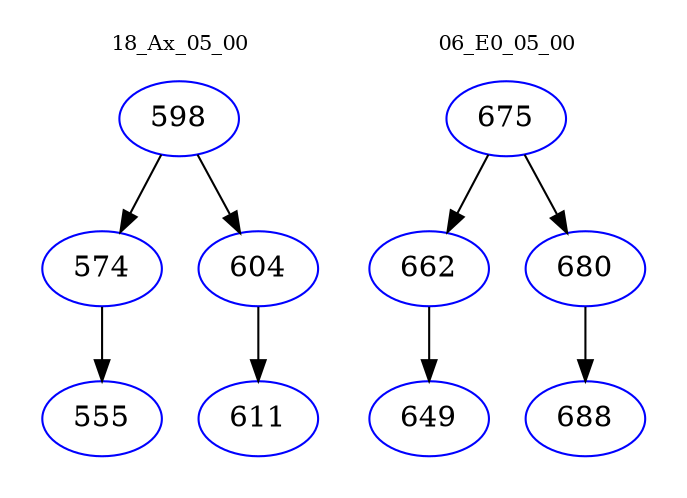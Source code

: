digraph{
subgraph cluster_0 {
color = white
label = "18_Ax_05_00";
fontsize=10;
T0_598 [label="598", color="blue"]
T0_598 -> T0_574 [color="black"]
T0_574 [label="574", color="blue"]
T0_574 -> T0_555 [color="black"]
T0_555 [label="555", color="blue"]
T0_598 -> T0_604 [color="black"]
T0_604 [label="604", color="blue"]
T0_604 -> T0_611 [color="black"]
T0_611 [label="611", color="blue"]
}
subgraph cluster_1 {
color = white
label = "06_E0_05_00";
fontsize=10;
T1_675 [label="675", color="blue"]
T1_675 -> T1_662 [color="black"]
T1_662 [label="662", color="blue"]
T1_662 -> T1_649 [color="black"]
T1_649 [label="649", color="blue"]
T1_675 -> T1_680 [color="black"]
T1_680 [label="680", color="blue"]
T1_680 -> T1_688 [color="black"]
T1_688 [label="688", color="blue"]
}
}
